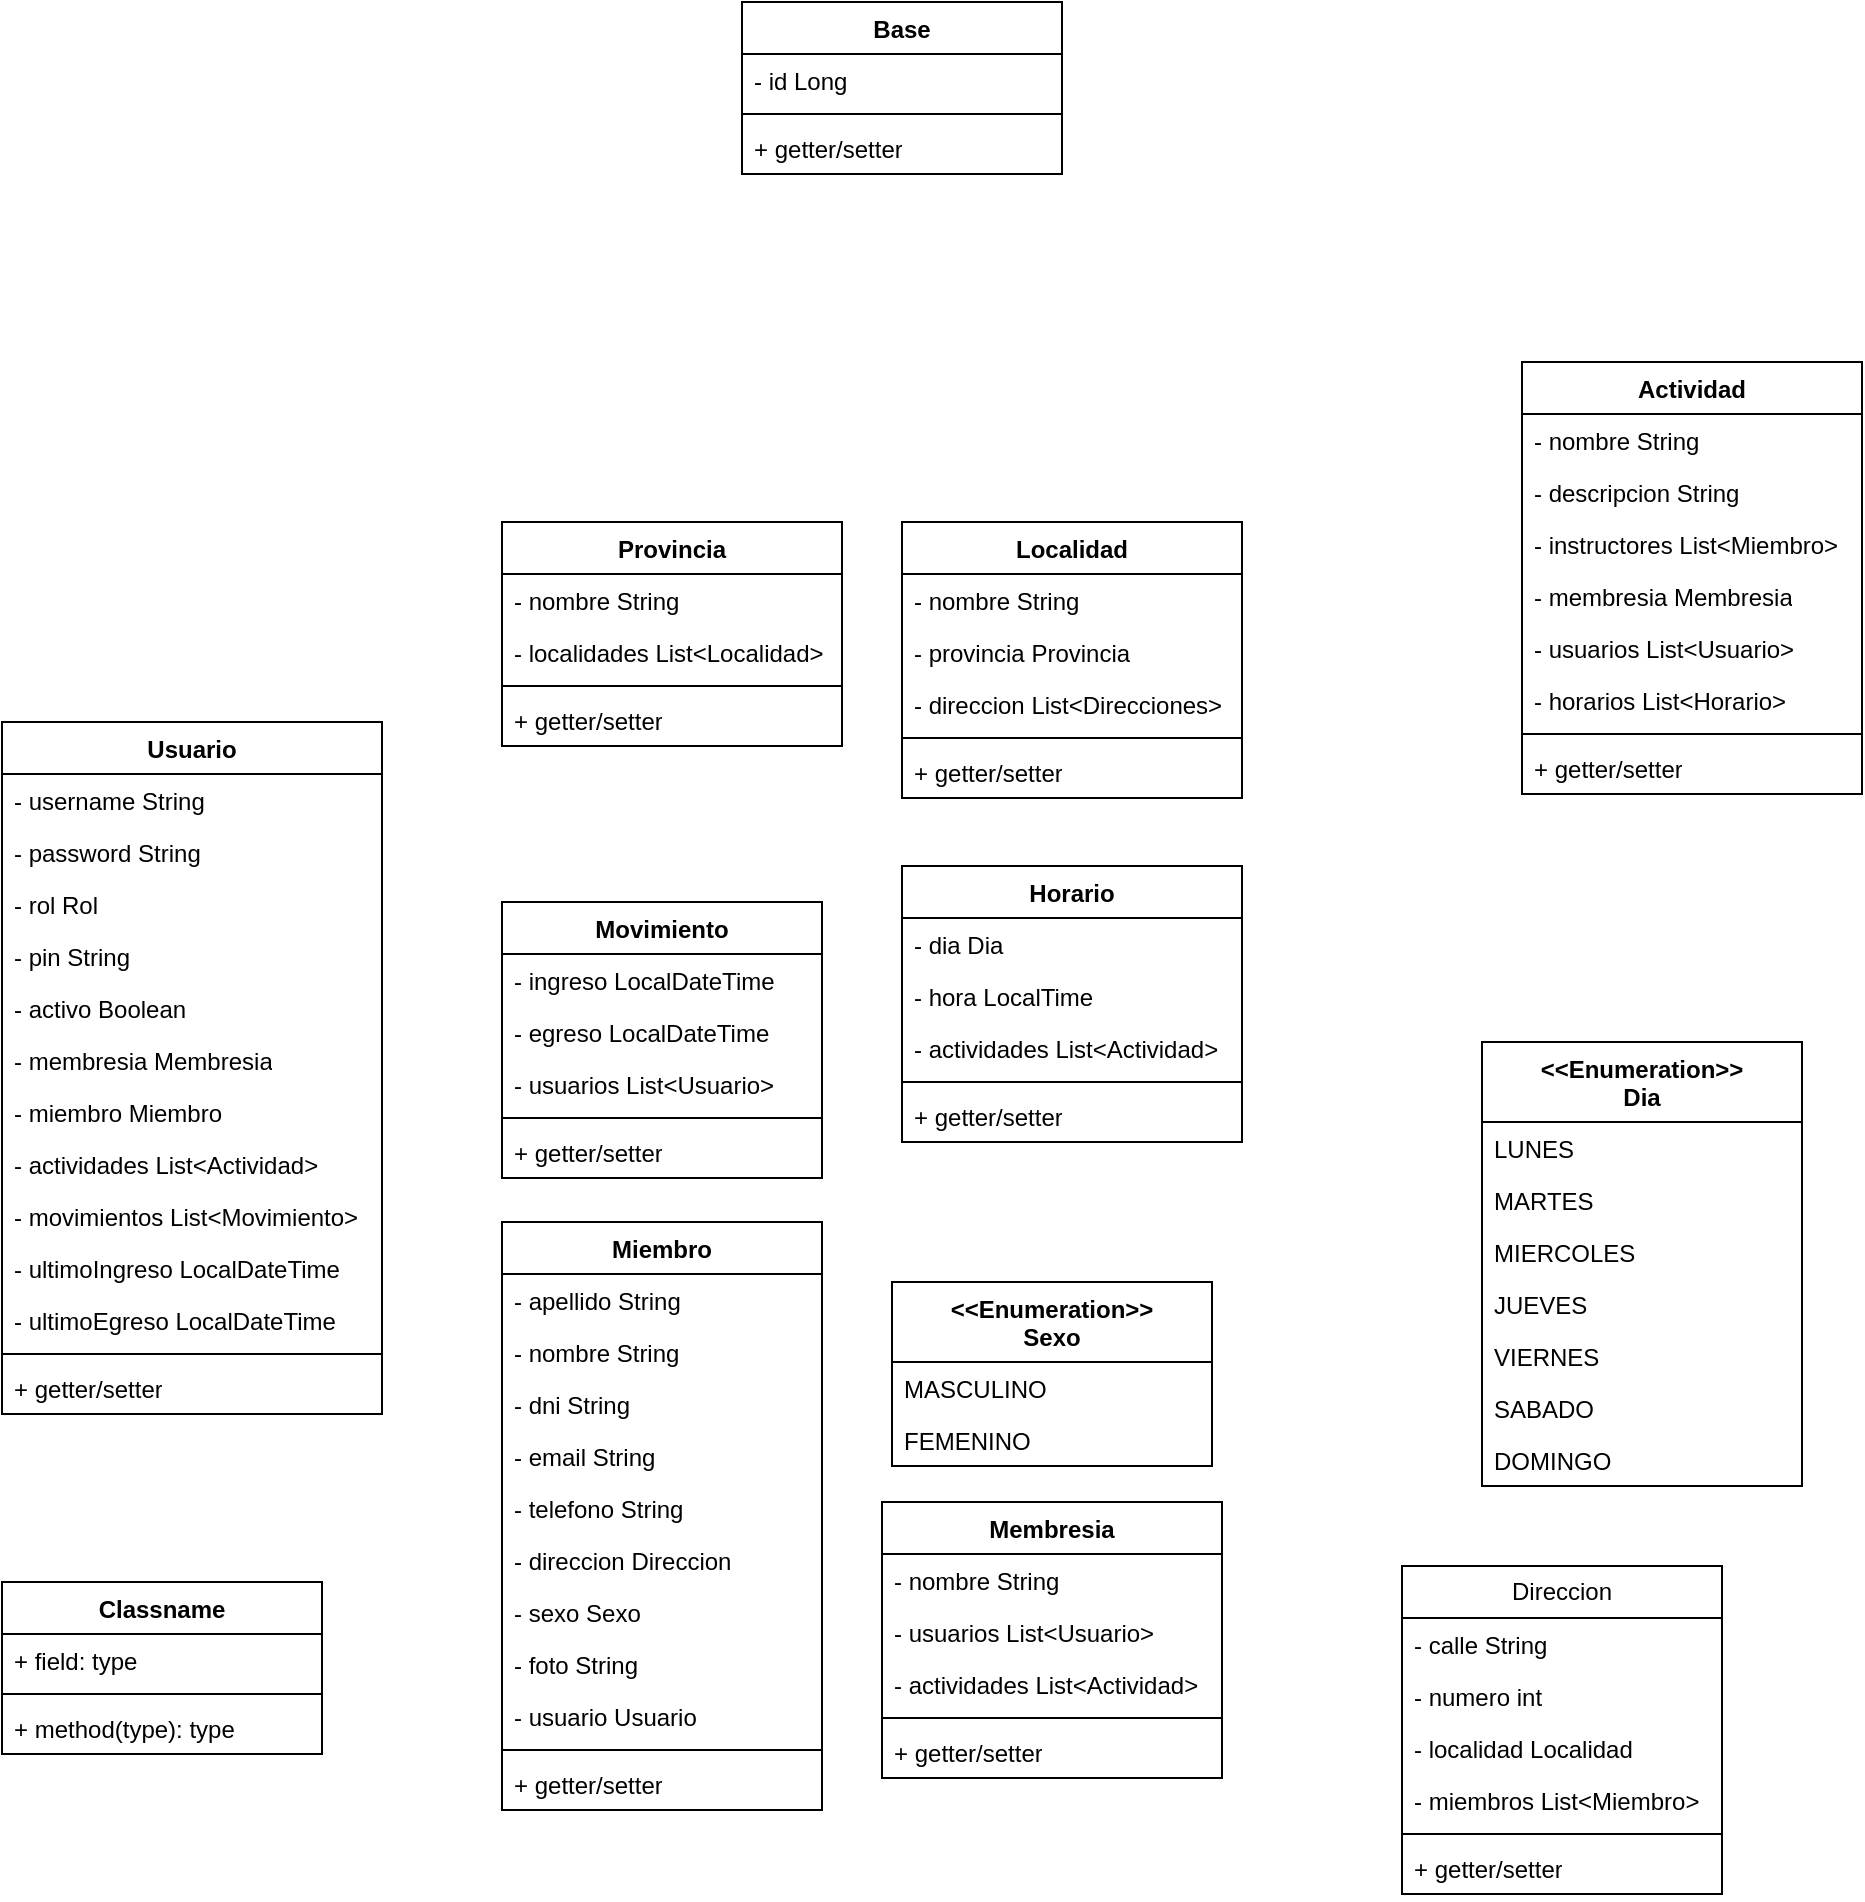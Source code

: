 <mxfile version="27.1.4">
  <diagram name="Página-1" id="Fbr05g85u_r84sbLjYDN">
    <mxGraphModel dx="1734" dy="907" grid="1" gridSize="10" guides="1" tooltips="1" connect="1" arrows="1" fold="1" page="1" pageScale="1" pageWidth="827" pageHeight="1169" math="0" shadow="0">
      <root>
        <mxCell id="0" />
        <mxCell id="1" parent="0" />
        <mxCell id="3g-iEJC3kzQN5yWcQl8w-5" value="Base" style="swimlane;fontStyle=1;align=center;verticalAlign=top;childLayout=stackLayout;horizontal=1;startSize=26;horizontalStack=0;resizeParent=1;resizeParentMax=0;resizeLast=0;collapsible=1;marginBottom=0;whiteSpace=wrap;html=1;" vertex="1" parent="1">
          <mxGeometry x="680" y="110" width="160" height="86" as="geometry" />
        </mxCell>
        <mxCell id="3g-iEJC3kzQN5yWcQl8w-6" value="- id Long" style="text;strokeColor=none;fillColor=none;align=left;verticalAlign=top;spacingLeft=4;spacingRight=4;overflow=hidden;rotatable=0;points=[[0,0.5],[1,0.5]];portConstraint=eastwest;whiteSpace=wrap;html=1;" vertex="1" parent="3g-iEJC3kzQN5yWcQl8w-5">
          <mxGeometry y="26" width="160" height="26" as="geometry" />
        </mxCell>
        <mxCell id="3g-iEJC3kzQN5yWcQl8w-7" value="" style="line;strokeWidth=1;fillColor=none;align=left;verticalAlign=middle;spacingTop=-1;spacingLeft=3;spacingRight=3;rotatable=0;labelPosition=right;points=[];portConstraint=eastwest;strokeColor=inherit;" vertex="1" parent="3g-iEJC3kzQN5yWcQl8w-5">
          <mxGeometry y="52" width="160" height="8" as="geometry" />
        </mxCell>
        <mxCell id="3g-iEJC3kzQN5yWcQl8w-8" value="+ getter/setter" style="text;strokeColor=none;fillColor=none;align=left;verticalAlign=top;spacingLeft=4;spacingRight=4;overflow=hidden;rotatable=0;points=[[0,0.5],[1,0.5]];portConstraint=eastwest;whiteSpace=wrap;html=1;" vertex="1" parent="3g-iEJC3kzQN5yWcQl8w-5">
          <mxGeometry y="60" width="160" height="26" as="geometry" />
        </mxCell>
        <mxCell id="3g-iEJC3kzQN5yWcQl8w-9" value="Usuario" style="swimlane;fontStyle=1;align=center;verticalAlign=top;childLayout=stackLayout;horizontal=1;startSize=26;horizontalStack=0;resizeParent=1;resizeParentMax=0;resizeLast=0;collapsible=1;marginBottom=0;whiteSpace=wrap;html=1;" vertex="1" parent="1">
          <mxGeometry x="310" y="470" width="190" height="346" as="geometry" />
        </mxCell>
        <mxCell id="3g-iEJC3kzQN5yWcQl8w-10" value="- username String" style="text;strokeColor=none;fillColor=none;align=left;verticalAlign=top;spacingLeft=4;spacingRight=4;overflow=hidden;rotatable=0;points=[[0,0.5],[1,0.5]];portConstraint=eastwest;whiteSpace=wrap;html=1;" vertex="1" parent="3g-iEJC3kzQN5yWcQl8w-9">
          <mxGeometry y="26" width="190" height="26" as="geometry" />
        </mxCell>
        <mxCell id="3g-iEJC3kzQN5yWcQl8w-13" value="- password String" style="text;strokeColor=none;fillColor=none;align=left;verticalAlign=top;spacingLeft=4;spacingRight=4;overflow=hidden;rotatable=0;points=[[0,0.5],[1,0.5]];portConstraint=eastwest;whiteSpace=wrap;html=1;" vertex="1" parent="3g-iEJC3kzQN5yWcQl8w-9">
          <mxGeometry y="52" width="190" height="26" as="geometry" />
        </mxCell>
        <mxCell id="3g-iEJC3kzQN5yWcQl8w-14" value="- rol Rol" style="text;strokeColor=none;fillColor=none;align=left;verticalAlign=top;spacingLeft=4;spacingRight=4;overflow=hidden;rotatable=0;points=[[0,0.5],[1,0.5]];portConstraint=eastwest;whiteSpace=wrap;html=1;" vertex="1" parent="3g-iEJC3kzQN5yWcQl8w-9">
          <mxGeometry y="78" width="190" height="26" as="geometry" />
        </mxCell>
        <mxCell id="3g-iEJC3kzQN5yWcQl8w-15" value="- pin String" style="text;strokeColor=none;fillColor=none;align=left;verticalAlign=top;spacingLeft=4;spacingRight=4;overflow=hidden;rotatable=0;points=[[0,0.5],[1,0.5]];portConstraint=eastwest;whiteSpace=wrap;html=1;" vertex="1" parent="3g-iEJC3kzQN5yWcQl8w-9">
          <mxGeometry y="104" width="190" height="26" as="geometry" />
        </mxCell>
        <mxCell id="3g-iEJC3kzQN5yWcQl8w-16" value="- activo Boolean" style="text;strokeColor=none;fillColor=none;align=left;verticalAlign=top;spacingLeft=4;spacingRight=4;overflow=hidden;rotatable=0;points=[[0,0.5],[1,0.5]];portConstraint=eastwest;whiteSpace=wrap;html=1;" vertex="1" parent="3g-iEJC3kzQN5yWcQl8w-9">
          <mxGeometry y="130" width="190" height="26" as="geometry" />
        </mxCell>
        <mxCell id="3g-iEJC3kzQN5yWcQl8w-17" value="- membresia Membresia" style="text;strokeColor=none;fillColor=none;align=left;verticalAlign=top;spacingLeft=4;spacingRight=4;overflow=hidden;rotatable=0;points=[[0,0.5],[1,0.5]];portConstraint=eastwest;whiteSpace=wrap;html=1;" vertex="1" parent="3g-iEJC3kzQN5yWcQl8w-9">
          <mxGeometry y="156" width="190" height="26" as="geometry" />
        </mxCell>
        <mxCell id="3g-iEJC3kzQN5yWcQl8w-18" value="- miembro Miembro" style="text;strokeColor=none;fillColor=none;align=left;verticalAlign=top;spacingLeft=4;spacingRight=4;overflow=hidden;rotatable=0;points=[[0,0.5],[1,0.5]];portConstraint=eastwest;whiteSpace=wrap;html=1;" vertex="1" parent="3g-iEJC3kzQN5yWcQl8w-9">
          <mxGeometry y="182" width="190" height="26" as="geometry" />
        </mxCell>
        <mxCell id="3g-iEJC3kzQN5yWcQl8w-19" value="- actividades List&amp;lt;Actividad&amp;gt;" style="text;strokeColor=none;fillColor=none;align=left;verticalAlign=top;spacingLeft=4;spacingRight=4;overflow=hidden;rotatable=0;points=[[0,0.5],[1,0.5]];portConstraint=eastwest;whiteSpace=wrap;html=1;" vertex="1" parent="3g-iEJC3kzQN5yWcQl8w-9">
          <mxGeometry y="208" width="190" height="26" as="geometry" />
        </mxCell>
        <mxCell id="3g-iEJC3kzQN5yWcQl8w-20" value="- movimientos List&amp;lt;Movimiento&amp;gt;" style="text;strokeColor=none;fillColor=none;align=left;verticalAlign=top;spacingLeft=4;spacingRight=4;overflow=hidden;rotatable=0;points=[[0,0.5],[1,0.5]];portConstraint=eastwest;whiteSpace=wrap;html=1;" vertex="1" parent="3g-iEJC3kzQN5yWcQl8w-9">
          <mxGeometry y="234" width="190" height="26" as="geometry" />
        </mxCell>
        <mxCell id="3g-iEJC3kzQN5yWcQl8w-21" value="- ultimoIngreso LocalDateTime" style="text;strokeColor=none;fillColor=none;align=left;verticalAlign=top;spacingLeft=4;spacingRight=4;overflow=hidden;rotatable=0;points=[[0,0.5],[1,0.5]];portConstraint=eastwest;whiteSpace=wrap;html=1;" vertex="1" parent="3g-iEJC3kzQN5yWcQl8w-9">
          <mxGeometry y="260" width="190" height="26" as="geometry" />
        </mxCell>
        <mxCell id="3g-iEJC3kzQN5yWcQl8w-22" value="- ultimoEgreso LocalDateTime" style="text;strokeColor=none;fillColor=none;align=left;verticalAlign=top;spacingLeft=4;spacingRight=4;overflow=hidden;rotatable=0;points=[[0,0.5],[1,0.5]];portConstraint=eastwest;whiteSpace=wrap;html=1;" vertex="1" parent="3g-iEJC3kzQN5yWcQl8w-9">
          <mxGeometry y="286" width="190" height="26" as="geometry" />
        </mxCell>
        <mxCell id="3g-iEJC3kzQN5yWcQl8w-11" value="" style="line;strokeWidth=1;fillColor=none;align=left;verticalAlign=middle;spacingTop=-1;spacingLeft=3;spacingRight=3;rotatable=0;labelPosition=right;points=[];portConstraint=eastwest;strokeColor=inherit;" vertex="1" parent="3g-iEJC3kzQN5yWcQl8w-9">
          <mxGeometry y="312" width="190" height="8" as="geometry" />
        </mxCell>
        <mxCell id="3g-iEJC3kzQN5yWcQl8w-12" value="+ getter/setter" style="text;strokeColor=none;fillColor=none;align=left;verticalAlign=top;spacingLeft=4;spacingRight=4;overflow=hidden;rotatable=0;points=[[0,0.5],[1,0.5]];portConstraint=eastwest;whiteSpace=wrap;html=1;" vertex="1" parent="3g-iEJC3kzQN5yWcQl8w-9">
          <mxGeometry y="320" width="190" height="26" as="geometry" />
        </mxCell>
        <mxCell id="3g-iEJC3kzQN5yWcQl8w-23" value="Provincia" style="swimlane;fontStyle=1;align=center;verticalAlign=top;childLayout=stackLayout;horizontal=1;startSize=26;horizontalStack=0;resizeParent=1;resizeParentMax=0;resizeLast=0;collapsible=1;marginBottom=0;whiteSpace=wrap;html=1;" vertex="1" parent="1">
          <mxGeometry x="560" y="370" width="170" height="112" as="geometry" />
        </mxCell>
        <mxCell id="3g-iEJC3kzQN5yWcQl8w-24" value="- nombre String" style="text;strokeColor=none;fillColor=none;align=left;verticalAlign=top;spacingLeft=4;spacingRight=4;overflow=hidden;rotatable=0;points=[[0,0.5],[1,0.5]];portConstraint=eastwest;whiteSpace=wrap;html=1;" vertex="1" parent="3g-iEJC3kzQN5yWcQl8w-23">
          <mxGeometry y="26" width="170" height="26" as="geometry" />
        </mxCell>
        <mxCell id="3g-iEJC3kzQN5yWcQl8w-27" value="- localidades List&amp;lt;Localidad&amp;gt;" style="text;strokeColor=none;fillColor=none;align=left;verticalAlign=top;spacingLeft=4;spacingRight=4;overflow=hidden;rotatable=0;points=[[0,0.5],[1,0.5]];portConstraint=eastwest;whiteSpace=wrap;html=1;" vertex="1" parent="3g-iEJC3kzQN5yWcQl8w-23">
          <mxGeometry y="52" width="170" height="26" as="geometry" />
        </mxCell>
        <mxCell id="3g-iEJC3kzQN5yWcQl8w-25" value="" style="line;strokeWidth=1;fillColor=none;align=left;verticalAlign=middle;spacingTop=-1;spacingLeft=3;spacingRight=3;rotatable=0;labelPosition=right;points=[];portConstraint=eastwest;strokeColor=inherit;" vertex="1" parent="3g-iEJC3kzQN5yWcQl8w-23">
          <mxGeometry y="78" width="170" height="8" as="geometry" />
        </mxCell>
        <mxCell id="3g-iEJC3kzQN5yWcQl8w-26" value="+ getter/setter" style="text;strokeColor=none;fillColor=none;align=left;verticalAlign=top;spacingLeft=4;spacingRight=4;overflow=hidden;rotatable=0;points=[[0,0.5],[1,0.5]];portConstraint=eastwest;whiteSpace=wrap;html=1;" vertex="1" parent="3g-iEJC3kzQN5yWcQl8w-23">
          <mxGeometry y="86" width="170" height="26" as="geometry" />
        </mxCell>
        <mxCell id="3g-iEJC3kzQN5yWcQl8w-28" value="Movimiento" style="swimlane;fontStyle=1;align=center;verticalAlign=top;childLayout=stackLayout;horizontal=1;startSize=26;horizontalStack=0;resizeParent=1;resizeParentMax=0;resizeLast=0;collapsible=1;marginBottom=0;whiteSpace=wrap;html=1;" vertex="1" parent="1">
          <mxGeometry x="560" y="560" width="160" height="138" as="geometry" />
        </mxCell>
        <mxCell id="3g-iEJC3kzQN5yWcQl8w-29" value="- ingreso LocalDateTime" style="text;strokeColor=none;fillColor=none;align=left;verticalAlign=top;spacingLeft=4;spacingRight=4;overflow=hidden;rotatable=0;points=[[0,0.5],[1,0.5]];portConstraint=eastwest;whiteSpace=wrap;html=1;" vertex="1" parent="3g-iEJC3kzQN5yWcQl8w-28">
          <mxGeometry y="26" width="160" height="26" as="geometry" />
        </mxCell>
        <mxCell id="3g-iEJC3kzQN5yWcQl8w-32" value="- egreso LocalDateTime" style="text;strokeColor=none;fillColor=none;align=left;verticalAlign=top;spacingLeft=4;spacingRight=4;overflow=hidden;rotatable=0;points=[[0,0.5],[1,0.5]];portConstraint=eastwest;whiteSpace=wrap;html=1;" vertex="1" parent="3g-iEJC3kzQN5yWcQl8w-28">
          <mxGeometry y="52" width="160" height="26" as="geometry" />
        </mxCell>
        <mxCell id="3g-iEJC3kzQN5yWcQl8w-37" value="- usuarios List&amp;lt;Usuario&amp;gt;" style="text;strokeColor=none;fillColor=none;align=left;verticalAlign=top;spacingLeft=4;spacingRight=4;overflow=hidden;rotatable=0;points=[[0,0.5],[1,0.5]];portConstraint=eastwest;whiteSpace=wrap;html=1;" vertex="1" parent="3g-iEJC3kzQN5yWcQl8w-28">
          <mxGeometry y="78" width="160" height="26" as="geometry" />
        </mxCell>
        <mxCell id="3g-iEJC3kzQN5yWcQl8w-30" value="" style="line;strokeWidth=1;fillColor=none;align=left;verticalAlign=middle;spacingTop=-1;spacingLeft=3;spacingRight=3;rotatable=0;labelPosition=right;points=[];portConstraint=eastwest;strokeColor=inherit;" vertex="1" parent="3g-iEJC3kzQN5yWcQl8w-28">
          <mxGeometry y="104" width="160" height="8" as="geometry" />
        </mxCell>
        <mxCell id="3g-iEJC3kzQN5yWcQl8w-31" value="+ getter/setter" style="text;strokeColor=none;fillColor=none;align=left;verticalAlign=top;spacingLeft=4;spacingRight=4;overflow=hidden;rotatable=0;points=[[0,0.5],[1,0.5]];portConstraint=eastwest;whiteSpace=wrap;html=1;" vertex="1" parent="3g-iEJC3kzQN5yWcQl8w-28">
          <mxGeometry y="112" width="160" height="26" as="geometry" />
        </mxCell>
        <mxCell id="3g-iEJC3kzQN5yWcQl8w-33" value="Miembro" style="swimlane;fontStyle=1;align=center;verticalAlign=top;childLayout=stackLayout;horizontal=1;startSize=26;horizontalStack=0;resizeParent=1;resizeParentMax=0;resizeLast=0;collapsible=1;marginBottom=0;whiteSpace=wrap;html=1;" vertex="1" parent="1">
          <mxGeometry x="560" y="720" width="160" height="294" as="geometry" />
        </mxCell>
        <mxCell id="3g-iEJC3kzQN5yWcQl8w-34" value="- apellido String" style="text;strokeColor=none;fillColor=none;align=left;verticalAlign=top;spacingLeft=4;spacingRight=4;overflow=hidden;rotatable=0;points=[[0,0.5],[1,0.5]];portConstraint=eastwest;whiteSpace=wrap;html=1;" vertex="1" parent="3g-iEJC3kzQN5yWcQl8w-33">
          <mxGeometry y="26" width="160" height="26" as="geometry" />
        </mxCell>
        <mxCell id="3g-iEJC3kzQN5yWcQl8w-42" value="- nombre String" style="text;strokeColor=none;fillColor=none;align=left;verticalAlign=top;spacingLeft=4;spacingRight=4;overflow=hidden;rotatable=0;points=[[0,0.5],[1,0.5]];portConstraint=eastwest;whiteSpace=wrap;html=1;" vertex="1" parent="3g-iEJC3kzQN5yWcQl8w-33">
          <mxGeometry y="52" width="160" height="26" as="geometry" />
        </mxCell>
        <mxCell id="3g-iEJC3kzQN5yWcQl8w-43" value="- dni String" style="text;strokeColor=none;fillColor=none;align=left;verticalAlign=top;spacingLeft=4;spacingRight=4;overflow=hidden;rotatable=0;points=[[0,0.5],[1,0.5]];portConstraint=eastwest;whiteSpace=wrap;html=1;" vertex="1" parent="3g-iEJC3kzQN5yWcQl8w-33">
          <mxGeometry y="78" width="160" height="26" as="geometry" />
        </mxCell>
        <mxCell id="3g-iEJC3kzQN5yWcQl8w-44" value="- email String" style="text;strokeColor=none;fillColor=none;align=left;verticalAlign=top;spacingLeft=4;spacingRight=4;overflow=hidden;rotatable=0;points=[[0,0.5],[1,0.5]];portConstraint=eastwest;whiteSpace=wrap;html=1;" vertex="1" parent="3g-iEJC3kzQN5yWcQl8w-33">
          <mxGeometry y="104" width="160" height="26" as="geometry" />
        </mxCell>
        <mxCell id="3g-iEJC3kzQN5yWcQl8w-45" value="- telefono String" style="text;strokeColor=none;fillColor=none;align=left;verticalAlign=top;spacingLeft=4;spacingRight=4;overflow=hidden;rotatable=0;points=[[0,0.5],[1,0.5]];portConstraint=eastwest;whiteSpace=wrap;html=1;" vertex="1" parent="3g-iEJC3kzQN5yWcQl8w-33">
          <mxGeometry y="130" width="160" height="26" as="geometry" />
        </mxCell>
        <mxCell id="3g-iEJC3kzQN5yWcQl8w-46" value="- direccion Direccion" style="text;strokeColor=none;fillColor=none;align=left;verticalAlign=top;spacingLeft=4;spacingRight=4;overflow=hidden;rotatable=0;points=[[0,0.5],[1,0.5]];portConstraint=eastwest;whiteSpace=wrap;html=1;" vertex="1" parent="3g-iEJC3kzQN5yWcQl8w-33">
          <mxGeometry y="156" width="160" height="26" as="geometry" />
        </mxCell>
        <mxCell id="3g-iEJC3kzQN5yWcQl8w-47" value="- sexo Sexo" style="text;strokeColor=none;fillColor=none;align=left;verticalAlign=top;spacingLeft=4;spacingRight=4;overflow=hidden;rotatable=0;points=[[0,0.5],[1,0.5]];portConstraint=eastwest;whiteSpace=wrap;html=1;" vertex="1" parent="3g-iEJC3kzQN5yWcQl8w-33">
          <mxGeometry y="182" width="160" height="26" as="geometry" />
        </mxCell>
        <mxCell id="3g-iEJC3kzQN5yWcQl8w-48" value="- foto String" style="text;strokeColor=none;fillColor=none;align=left;verticalAlign=top;spacingLeft=4;spacingRight=4;overflow=hidden;rotatable=0;points=[[0,0.5],[1,0.5]];portConstraint=eastwest;whiteSpace=wrap;html=1;" vertex="1" parent="3g-iEJC3kzQN5yWcQl8w-33">
          <mxGeometry y="208" width="160" height="26" as="geometry" />
        </mxCell>
        <mxCell id="3g-iEJC3kzQN5yWcQl8w-49" value="- usuario Usuario" style="text;strokeColor=none;fillColor=none;align=left;verticalAlign=top;spacingLeft=4;spacingRight=4;overflow=hidden;rotatable=0;points=[[0,0.5],[1,0.5]];portConstraint=eastwest;whiteSpace=wrap;html=1;" vertex="1" parent="3g-iEJC3kzQN5yWcQl8w-33">
          <mxGeometry y="234" width="160" height="26" as="geometry" />
        </mxCell>
        <mxCell id="3g-iEJC3kzQN5yWcQl8w-35" value="" style="line;strokeWidth=1;fillColor=none;align=left;verticalAlign=middle;spacingTop=-1;spacingLeft=3;spacingRight=3;rotatable=0;labelPosition=right;points=[];portConstraint=eastwest;strokeColor=inherit;" vertex="1" parent="3g-iEJC3kzQN5yWcQl8w-33">
          <mxGeometry y="260" width="160" height="8" as="geometry" />
        </mxCell>
        <mxCell id="3g-iEJC3kzQN5yWcQl8w-36" value="+ getter/setter" style="text;strokeColor=none;fillColor=none;align=left;verticalAlign=top;spacingLeft=4;spacingRight=4;overflow=hidden;rotatable=0;points=[[0,0.5],[1,0.5]];portConstraint=eastwest;whiteSpace=wrap;html=1;" vertex="1" parent="3g-iEJC3kzQN5yWcQl8w-33">
          <mxGeometry y="268" width="160" height="26" as="geometry" />
        </mxCell>
        <mxCell id="3g-iEJC3kzQN5yWcQl8w-38" value="Classname" style="swimlane;fontStyle=1;align=center;verticalAlign=top;childLayout=stackLayout;horizontal=1;startSize=26;horizontalStack=0;resizeParent=1;resizeParentMax=0;resizeLast=0;collapsible=1;marginBottom=0;whiteSpace=wrap;html=1;" vertex="1" parent="1">
          <mxGeometry x="310" y="900" width="160" height="86" as="geometry" />
        </mxCell>
        <mxCell id="3g-iEJC3kzQN5yWcQl8w-39" value="+ field: type" style="text;strokeColor=none;fillColor=none;align=left;verticalAlign=top;spacingLeft=4;spacingRight=4;overflow=hidden;rotatable=0;points=[[0,0.5],[1,0.5]];portConstraint=eastwest;whiteSpace=wrap;html=1;" vertex="1" parent="3g-iEJC3kzQN5yWcQl8w-38">
          <mxGeometry y="26" width="160" height="26" as="geometry" />
        </mxCell>
        <mxCell id="3g-iEJC3kzQN5yWcQl8w-40" value="" style="line;strokeWidth=1;fillColor=none;align=left;verticalAlign=middle;spacingTop=-1;spacingLeft=3;spacingRight=3;rotatable=0;labelPosition=right;points=[];portConstraint=eastwest;strokeColor=inherit;" vertex="1" parent="3g-iEJC3kzQN5yWcQl8w-38">
          <mxGeometry y="52" width="160" height="8" as="geometry" />
        </mxCell>
        <mxCell id="3g-iEJC3kzQN5yWcQl8w-41" value="+ method(type): type" style="text;strokeColor=none;fillColor=none;align=left;verticalAlign=top;spacingLeft=4;spacingRight=4;overflow=hidden;rotatable=0;points=[[0,0.5],[1,0.5]];portConstraint=eastwest;whiteSpace=wrap;html=1;" vertex="1" parent="3g-iEJC3kzQN5yWcQl8w-38">
          <mxGeometry y="60" width="160" height="26" as="geometry" />
        </mxCell>
        <mxCell id="3g-iEJC3kzQN5yWcQl8w-50" value="&amp;lt;&amp;lt;Enumeration&amp;gt;&amp;gt;&lt;div&gt;Sexo&lt;/div&gt;" style="swimlane;fontStyle=1;align=center;verticalAlign=top;childLayout=stackLayout;horizontal=1;startSize=40;horizontalStack=0;resizeParent=1;resizeParentMax=0;resizeLast=0;collapsible=1;marginBottom=0;whiteSpace=wrap;html=1;" vertex="1" parent="1">
          <mxGeometry x="755" y="750" width="160" height="92" as="geometry" />
        </mxCell>
        <mxCell id="3g-iEJC3kzQN5yWcQl8w-51" value="MASCULINO" style="text;strokeColor=none;fillColor=none;align=left;verticalAlign=top;spacingLeft=4;spacingRight=4;overflow=hidden;rotatable=0;points=[[0,0.5],[1,0.5]];portConstraint=eastwest;whiteSpace=wrap;html=1;" vertex="1" parent="3g-iEJC3kzQN5yWcQl8w-50">
          <mxGeometry y="40" width="160" height="26" as="geometry" />
        </mxCell>
        <mxCell id="3g-iEJC3kzQN5yWcQl8w-54" value="FEMENINO" style="text;strokeColor=none;fillColor=none;align=left;verticalAlign=top;spacingLeft=4;spacingRight=4;overflow=hidden;rotatable=0;points=[[0,0.5],[1,0.5]];portConstraint=eastwest;whiteSpace=wrap;html=1;" vertex="1" parent="3g-iEJC3kzQN5yWcQl8w-50">
          <mxGeometry y="66" width="160" height="26" as="geometry" />
        </mxCell>
        <mxCell id="3g-iEJC3kzQN5yWcQl8w-55" value="Membresia" style="swimlane;fontStyle=1;align=center;verticalAlign=top;childLayout=stackLayout;horizontal=1;startSize=26;horizontalStack=0;resizeParent=1;resizeParentMax=0;resizeLast=0;collapsible=1;marginBottom=0;whiteSpace=wrap;html=1;" vertex="1" parent="1">
          <mxGeometry x="750" y="860" width="170" height="138" as="geometry" />
        </mxCell>
        <mxCell id="3g-iEJC3kzQN5yWcQl8w-56" value="- nombre String" style="text;strokeColor=none;fillColor=none;align=left;verticalAlign=top;spacingLeft=4;spacingRight=4;overflow=hidden;rotatable=0;points=[[0,0.5],[1,0.5]];portConstraint=eastwest;whiteSpace=wrap;html=1;" vertex="1" parent="3g-iEJC3kzQN5yWcQl8w-55">
          <mxGeometry y="26" width="170" height="26" as="geometry" />
        </mxCell>
        <mxCell id="3g-iEJC3kzQN5yWcQl8w-59" value="- usuarios List&amp;lt;Usuario&amp;gt;" style="text;strokeColor=none;fillColor=none;align=left;verticalAlign=top;spacingLeft=4;spacingRight=4;overflow=hidden;rotatable=0;points=[[0,0.5],[1,0.5]];portConstraint=eastwest;whiteSpace=wrap;html=1;" vertex="1" parent="3g-iEJC3kzQN5yWcQl8w-55">
          <mxGeometry y="52" width="170" height="26" as="geometry" />
        </mxCell>
        <mxCell id="3g-iEJC3kzQN5yWcQl8w-60" value="- actividades List&amp;lt;Actividad&amp;gt;" style="text;strokeColor=none;fillColor=none;align=left;verticalAlign=top;spacingLeft=4;spacingRight=4;overflow=hidden;rotatable=0;points=[[0,0.5],[1,0.5]];portConstraint=eastwest;whiteSpace=wrap;html=1;" vertex="1" parent="3g-iEJC3kzQN5yWcQl8w-55">
          <mxGeometry y="78" width="170" height="26" as="geometry" />
        </mxCell>
        <mxCell id="3g-iEJC3kzQN5yWcQl8w-57" value="" style="line;strokeWidth=1;fillColor=none;align=left;verticalAlign=middle;spacingTop=-1;spacingLeft=3;spacingRight=3;rotatable=0;labelPosition=right;points=[];portConstraint=eastwest;strokeColor=inherit;" vertex="1" parent="3g-iEJC3kzQN5yWcQl8w-55">
          <mxGeometry y="104" width="170" height="8" as="geometry" />
        </mxCell>
        <mxCell id="3g-iEJC3kzQN5yWcQl8w-58" value="+ getter/setter" style="text;strokeColor=none;fillColor=none;align=left;verticalAlign=top;spacingLeft=4;spacingRight=4;overflow=hidden;rotatable=0;points=[[0,0.5],[1,0.5]];portConstraint=eastwest;whiteSpace=wrap;html=1;" vertex="1" parent="3g-iEJC3kzQN5yWcQl8w-55">
          <mxGeometry y="112" width="170" height="26" as="geometry" />
        </mxCell>
        <mxCell id="3g-iEJC3kzQN5yWcQl8w-61" value="Localidad" style="swimlane;fontStyle=1;align=center;verticalAlign=top;childLayout=stackLayout;horizontal=1;startSize=26;horizontalStack=0;resizeParent=1;resizeParentMax=0;resizeLast=0;collapsible=1;marginBottom=0;whiteSpace=wrap;html=1;" vertex="1" parent="1">
          <mxGeometry x="760" y="370" width="170" height="138" as="geometry" />
        </mxCell>
        <mxCell id="3g-iEJC3kzQN5yWcQl8w-62" value="- nombre String" style="text;strokeColor=none;fillColor=none;align=left;verticalAlign=top;spacingLeft=4;spacingRight=4;overflow=hidden;rotatable=0;points=[[0,0.5],[1,0.5]];portConstraint=eastwest;whiteSpace=wrap;html=1;" vertex="1" parent="3g-iEJC3kzQN5yWcQl8w-61">
          <mxGeometry y="26" width="170" height="26" as="geometry" />
        </mxCell>
        <mxCell id="3g-iEJC3kzQN5yWcQl8w-63" value="- provincia Provincia" style="text;strokeColor=none;fillColor=none;align=left;verticalAlign=top;spacingLeft=4;spacingRight=4;overflow=hidden;rotatable=0;points=[[0,0.5],[1,0.5]];portConstraint=eastwest;whiteSpace=wrap;html=1;" vertex="1" parent="3g-iEJC3kzQN5yWcQl8w-61">
          <mxGeometry y="52" width="170" height="26" as="geometry" />
        </mxCell>
        <mxCell id="3g-iEJC3kzQN5yWcQl8w-66" value="- direccion List&amp;lt;Direcciones&amp;gt;" style="text;strokeColor=none;fillColor=none;align=left;verticalAlign=top;spacingLeft=4;spacingRight=4;overflow=hidden;rotatable=0;points=[[0,0.5],[1,0.5]];portConstraint=eastwest;whiteSpace=wrap;html=1;" vertex="1" parent="3g-iEJC3kzQN5yWcQl8w-61">
          <mxGeometry y="78" width="170" height="26" as="geometry" />
        </mxCell>
        <mxCell id="3g-iEJC3kzQN5yWcQl8w-64" value="" style="line;strokeWidth=1;fillColor=none;align=left;verticalAlign=middle;spacingTop=-1;spacingLeft=3;spacingRight=3;rotatable=0;labelPosition=right;points=[];portConstraint=eastwest;strokeColor=inherit;" vertex="1" parent="3g-iEJC3kzQN5yWcQl8w-61">
          <mxGeometry y="104" width="170" height="8" as="geometry" />
        </mxCell>
        <mxCell id="3g-iEJC3kzQN5yWcQl8w-65" value="+ getter/setter" style="text;strokeColor=none;fillColor=none;align=left;verticalAlign=top;spacingLeft=4;spacingRight=4;overflow=hidden;rotatable=0;points=[[0,0.5],[1,0.5]];portConstraint=eastwest;whiteSpace=wrap;html=1;" vertex="1" parent="3g-iEJC3kzQN5yWcQl8w-61">
          <mxGeometry y="112" width="170" height="26" as="geometry" />
        </mxCell>
        <mxCell id="3g-iEJC3kzQN5yWcQl8w-67" value="Horario" style="swimlane;fontStyle=1;align=center;verticalAlign=top;childLayout=stackLayout;horizontal=1;startSize=26;horizontalStack=0;resizeParent=1;resizeParentMax=0;resizeLast=0;collapsible=1;marginBottom=0;whiteSpace=wrap;html=1;" vertex="1" parent="1">
          <mxGeometry x="760" y="542" width="170" height="138" as="geometry" />
        </mxCell>
        <mxCell id="3g-iEJC3kzQN5yWcQl8w-68" value="- dia Dia" style="text;strokeColor=none;fillColor=none;align=left;verticalAlign=top;spacingLeft=4;spacingRight=4;overflow=hidden;rotatable=0;points=[[0,0.5],[1,0.5]];portConstraint=eastwest;whiteSpace=wrap;html=1;" vertex="1" parent="3g-iEJC3kzQN5yWcQl8w-67">
          <mxGeometry y="26" width="170" height="26" as="geometry" />
        </mxCell>
        <mxCell id="3g-iEJC3kzQN5yWcQl8w-71" value="- hora LocalTime" style="text;strokeColor=none;fillColor=none;align=left;verticalAlign=top;spacingLeft=4;spacingRight=4;overflow=hidden;rotatable=0;points=[[0,0.5],[1,0.5]];portConstraint=eastwest;whiteSpace=wrap;html=1;" vertex="1" parent="3g-iEJC3kzQN5yWcQl8w-67">
          <mxGeometry y="52" width="170" height="26" as="geometry" />
        </mxCell>
        <mxCell id="3g-iEJC3kzQN5yWcQl8w-72" value="- actividades List&amp;lt;Actividad&amp;gt;" style="text;strokeColor=none;fillColor=none;align=left;verticalAlign=top;spacingLeft=4;spacingRight=4;overflow=hidden;rotatable=0;points=[[0,0.5],[1,0.5]];portConstraint=eastwest;whiteSpace=wrap;html=1;" vertex="1" parent="3g-iEJC3kzQN5yWcQl8w-67">
          <mxGeometry y="78" width="170" height="26" as="geometry" />
        </mxCell>
        <mxCell id="3g-iEJC3kzQN5yWcQl8w-69" value="" style="line;strokeWidth=1;fillColor=none;align=left;verticalAlign=middle;spacingTop=-1;spacingLeft=3;spacingRight=3;rotatable=0;labelPosition=right;points=[];portConstraint=eastwest;strokeColor=inherit;" vertex="1" parent="3g-iEJC3kzQN5yWcQl8w-67">
          <mxGeometry y="104" width="170" height="8" as="geometry" />
        </mxCell>
        <mxCell id="3g-iEJC3kzQN5yWcQl8w-70" value="+ getter/setter" style="text;strokeColor=none;fillColor=none;align=left;verticalAlign=top;spacingLeft=4;spacingRight=4;overflow=hidden;rotatable=0;points=[[0,0.5],[1,0.5]];portConstraint=eastwest;whiteSpace=wrap;html=1;" vertex="1" parent="3g-iEJC3kzQN5yWcQl8w-67">
          <mxGeometry y="112" width="170" height="26" as="geometry" />
        </mxCell>
        <mxCell id="3g-iEJC3kzQN5yWcQl8w-73" value="&amp;lt;&amp;lt;Enumeration&amp;gt;&amp;gt;&lt;div&gt;Dia&lt;/div&gt;" style="swimlane;fontStyle=1;align=center;verticalAlign=top;childLayout=stackLayout;horizontal=1;startSize=40;horizontalStack=0;resizeParent=1;resizeParentMax=0;resizeLast=0;collapsible=1;marginBottom=0;whiteSpace=wrap;html=1;" vertex="1" parent="1">
          <mxGeometry x="1050" y="630" width="160" height="222" as="geometry" />
        </mxCell>
        <mxCell id="3g-iEJC3kzQN5yWcQl8w-74" value="LUNES" style="text;strokeColor=none;fillColor=none;align=left;verticalAlign=top;spacingLeft=4;spacingRight=4;overflow=hidden;rotatable=0;points=[[0,0.5],[1,0.5]];portConstraint=eastwest;whiteSpace=wrap;html=1;" vertex="1" parent="3g-iEJC3kzQN5yWcQl8w-73">
          <mxGeometry y="40" width="160" height="26" as="geometry" />
        </mxCell>
        <mxCell id="3g-iEJC3kzQN5yWcQl8w-75" value="MARTES" style="text;strokeColor=none;fillColor=none;align=left;verticalAlign=top;spacingLeft=4;spacingRight=4;overflow=hidden;rotatable=0;points=[[0,0.5],[1,0.5]];portConstraint=eastwest;whiteSpace=wrap;html=1;" vertex="1" parent="3g-iEJC3kzQN5yWcQl8w-73">
          <mxGeometry y="66" width="160" height="26" as="geometry" />
        </mxCell>
        <mxCell id="3g-iEJC3kzQN5yWcQl8w-76" value="MIERCOLES" style="text;strokeColor=none;fillColor=none;align=left;verticalAlign=top;spacingLeft=4;spacingRight=4;overflow=hidden;rotatable=0;points=[[0,0.5],[1,0.5]];portConstraint=eastwest;whiteSpace=wrap;html=1;" vertex="1" parent="3g-iEJC3kzQN5yWcQl8w-73">
          <mxGeometry y="92" width="160" height="26" as="geometry" />
        </mxCell>
        <mxCell id="3g-iEJC3kzQN5yWcQl8w-77" value="JUEVES" style="text;strokeColor=none;fillColor=none;align=left;verticalAlign=top;spacingLeft=4;spacingRight=4;overflow=hidden;rotatable=0;points=[[0,0.5],[1,0.5]];portConstraint=eastwest;whiteSpace=wrap;html=1;" vertex="1" parent="3g-iEJC3kzQN5yWcQl8w-73">
          <mxGeometry y="118" width="160" height="26" as="geometry" />
        </mxCell>
        <mxCell id="3g-iEJC3kzQN5yWcQl8w-78" value="VIERNES" style="text;strokeColor=none;fillColor=none;align=left;verticalAlign=top;spacingLeft=4;spacingRight=4;overflow=hidden;rotatable=0;points=[[0,0.5],[1,0.5]];portConstraint=eastwest;whiteSpace=wrap;html=1;" vertex="1" parent="3g-iEJC3kzQN5yWcQl8w-73">
          <mxGeometry y="144" width="160" height="26" as="geometry" />
        </mxCell>
        <mxCell id="3g-iEJC3kzQN5yWcQl8w-79" value="SABADO" style="text;strokeColor=none;fillColor=none;align=left;verticalAlign=top;spacingLeft=4;spacingRight=4;overflow=hidden;rotatable=0;points=[[0,0.5],[1,0.5]];portConstraint=eastwest;whiteSpace=wrap;html=1;" vertex="1" parent="3g-iEJC3kzQN5yWcQl8w-73">
          <mxGeometry y="170" width="160" height="26" as="geometry" />
        </mxCell>
        <mxCell id="3g-iEJC3kzQN5yWcQl8w-80" value="DOMINGO" style="text;strokeColor=none;fillColor=none;align=left;verticalAlign=top;spacingLeft=4;spacingRight=4;overflow=hidden;rotatable=0;points=[[0,0.5],[1,0.5]];portConstraint=eastwest;whiteSpace=wrap;html=1;" vertex="1" parent="3g-iEJC3kzQN5yWcQl8w-73">
          <mxGeometry y="196" width="160" height="26" as="geometry" />
        </mxCell>
        <mxCell id="3g-iEJC3kzQN5yWcQl8w-81" value="Direccion" style="swimlane;fontStyle=0;childLayout=stackLayout;horizontal=1;startSize=26;fillColor=none;horizontalStack=0;resizeParent=1;resizeParentMax=0;resizeLast=0;collapsible=1;marginBottom=0;whiteSpace=wrap;html=1;" vertex="1" parent="1">
          <mxGeometry x="1010" y="892" width="160" height="164" as="geometry" />
        </mxCell>
        <mxCell id="3g-iEJC3kzQN5yWcQl8w-82" value="- calle String" style="text;strokeColor=none;fillColor=none;align=left;verticalAlign=top;spacingLeft=4;spacingRight=4;overflow=hidden;rotatable=0;points=[[0,0.5],[1,0.5]];portConstraint=eastwest;whiteSpace=wrap;html=1;" vertex="1" parent="3g-iEJC3kzQN5yWcQl8w-81">
          <mxGeometry y="26" width="160" height="26" as="geometry" />
        </mxCell>
        <mxCell id="3g-iEJC3kzQN5yWcQl8w-83" value="- numero int" style="text;strokeColor=none;fillColor=none;align=left;verticalAlign=top;spacingLeft=4;spacingRight=4;overflow=hidden;rotatable=0;points=[[0,0.5],[1,0.5]];portConstraint=eastwest;whiteSpace=wrap;html=1;" vertex="1" parent="3g-iEJC3kzQN5yWcQl8w-81">
          <mxGeometry y="52" width="160" height="26" as="geometry" />
        </mxCell>
        <mxCell id="3g-iEJC3kzQN5yWcQl8w-84" value="- localidad Localidad" style="text;strokeColor=none;fillColor=none;align=left;verticalAlign=top;spacingLeft=4;spacingRight=4;overflow=hidden;rotatable=0;points=[[0,0.5],[1,0.5]];portConstraint=eastwest;whiteSpace=wrap;html=1;" vertex="1" parent="3g-iEJC3kzQN5yWcQl8w-81">
          <mxGeometry y="78" width="160" height="26" as="geometry" />
        </mxCell>
        <mxCell id="3g-iEJC3kzQN5yWcQl8w-86" value="- miembros List&amp;lt;Miembro&amp;gt;" style="text;strokeColor=none;fillColor=none;align=left;verticalAlign=top;spacingLeft=4;spacingRight=4;overflow=hidden;rotatable=0;points=[[0,0.5],[1,0.5]];portConstraint=eastwest;whiteSpace=wrap;html=1;" vertex="1" parent="3g-iEJC3kzQN5yWcQl8w-81">
          <mxGeometry y="104" width="160" height="26" as="geometry" />
        </mxCell>
        <mxCell id="3g-iEJC3kzQN5yWcQl8w-91" value="" style="line;strokeWidth=1;fillColor=none;align=left;verticalAlign=middle;spacingTop=-1;spacingLeft=3;spacingRight=3;rotatable=0;labelPosition=right;points=[];portConstraint=eastwest;strokeColor=inherit;" vertex="1" parent="3g-iEJC3kzQN5yWcQl8w-81">
          <mxGeometry y="130" width="160" height="8" as="geometry" />
        </mxCell>
        <mxCell id="3g-iEJC3kzQN5yWcQl8w-92" value="+ getter/setter" style="text;strokeColor=none;fillColor=none;align=left;verticalAlign=top;spacingLeft=4;spacingRight=4;overflow=hidden;rotatable=0;points=[[0,0.5],[1,0.5]];portConstraint=eastwest;whiteSpace=wrap;html=1;" vertex="1" parent="3g-iEJC3kzQN5yWcQl8w-81">
          <mxGeometry y="138" width="160" height="26" as="geometry" />
        </mxCell>
        <mxCell id="3g-iEJC3kzQN5yWcQl8w-87" value="Actividad" style="swimlane;fontStyle=1;align=center;verticalAlign=top;childLayout=stackLayout;horizontal=1;startSize=26;horizontalStack=0;resizeParent=1;resizeParentMax=0;resizeLast=0;collapsible=1;marginBottom=0;whiteSpace=wrap;html=1;" vertex="1" parent="1">
          <mxGeometry x="1070" y="290" width="170" height="216" as="geometry" />
        </mxCell>
        <mxCell id="3g-iEJC3kzQN5yWcQl8w-88" value="- nombre String" style="text;strokeColor=none;fillColor=none;align=left;verticalAlign=top;spacingLeft=4;spacingRight=4;overflow=hidden;rotatable=0;points=[[0,0.5],[1,0.5]];portConstraint=eastwest;whiteSpace=wrap;html=1;" vertex="1" parent="3g-iEJC3kzQN5yWcQl8w-87">
          <mxGeometry y="26" width="170" height="26" as="geometry" />
        </mxCell>
        <mxCell id="3g-iEJC3kzQN5yWcQl8w-93" value="- descripcion String" style="text;strokeColor=none;fillColor=none;align=left;verticalAlign=top;spacingLeft=4;spacingRight=4;overflow=hidden;rotatable=0;points=[[0,0.5],[1,0.5]];portConstraint=eastwest;whiteSpace=wrap;html=1;" vertex="1" parent="3g-iEJC3kzQN5yWcQl8w-87">
          <mxGeometry y="52" width="170" height="26" as="geometry" />
        </mxCell>
        <mxCell id="3g-iEJC3kzQN5yWcQl8w-94" value="- instructores List&amp;lt;Miembro&amp;gt;" style="text;strokeColor=none;fillColor=none;align=left;verticalAlign=top;spacingLeft=4;spacingRight=4;overflow=hidden;rotatable=0;points=[[0,0.5],[1,0.5]];portConstraint=eastwest;whiteSpace=wrap;html=1;" vertex="1" parent="3g-iEJC3kzQN5yWcQl8w-87">
          <mxGeometry y="78" width="170" height="26" as="geometry" />
        </mxCell>
        <mxCell id="3g-iEJC3kzQN5yWcQl8w-95" value="- membresia Membresia" style="text;strokeColor=none;fillColor=none;align=left;verticalAlign=top;spacingLeft=4;spacingRight=4;overflow=hidden;rotatable=0;points=[[0,0.5],[1,0.5]];portConstraint=eastwest;whiteSpace=wrap;html=1;" vertex="1" parent="3g-iEJC3kzQN5yWcQl8w-87">
          <mxGeometry y="104" width="170" height="26" as="geometry" />
        </mxCell>
        <mxCell id="3g-iEJC3kzQN5yWcQl8w-96" value="- usuarios List&amp;lt;Usuario&amp;gt;" style="text;strokeColor=none;fillColor=none;align=left;verticalAlign=top;spacingLeft=4;spacingRight=4;overflow=hidden;rotatable=0;points=[[0,0.5],[1,0.5]];portConstraint=eastwest;whiteSpace=wrap;html=1;" vertex="1" parent="3g-iEJC3kzQN5yWcQl8w-87">
          <mxGeometry y="130" width="170" height="26" as="geometry" />
        </mxCell>
        <mxCell id="3g-iEJC3kzQN5yWcQl8w-97" value="- horarios List&amp;lt;Horario&amp;gt;" style="text;strokeColor=none;fillColor=none;align=left;verticalAlign=top;spacingLeft=4;spacingRight=4;overflow=hidden;rotatable=0;points=[[0,0.5],[1,0.5]];portConstraint=eastwest;whiteSpace=wrap;html=1;" vertex="1" parent="3g-iEJC3kzQN5yWcQl8w-87">
          <mxGeometry y="156" width="170" height="26" as="geometry" />
        </mxCell>
        <mxCell id="3g-iEJC3kzQN5yWcQl8w-89" value="" style="line;strokeWidth=1;fillColor=none;align=left;verticalAlign=middle;spacingTop=-1;spacingLeft=3;spacingRight=3;rotatable=0;labelPosition=right;points=[];portConstraint=eastwest;strokeColor=inherit;" vertex="1" parent="3g-iEJC3kzQN5yWcQl8w-87">
          <mxGeometry y="182" width="170" height="8" as="geometry" />
        </mxCell>
        <mxCell id="3g-iEJC3kzQN5yWcQl8w-90" value="+ getter/setter" style="text;strokeColor=none;fillColor=none;align=left;verticalAlign=top;spacingLeft=4;spacingRight=4;overflow=hidden;rotatable=0;points=[[0,0.5],[1,0.5]];portConstraint=eastwest;whiteSpace=wrap;html=1;" vertex="1" parent="3g-iEJC3kzQN5yWcQl8w-87">
          <mxGeometry y="190" width="170" height="26" as="geometry" />
        </mxCell>
      </root>
    </mxGraphModel>
  </diagram>
</mxfile>
